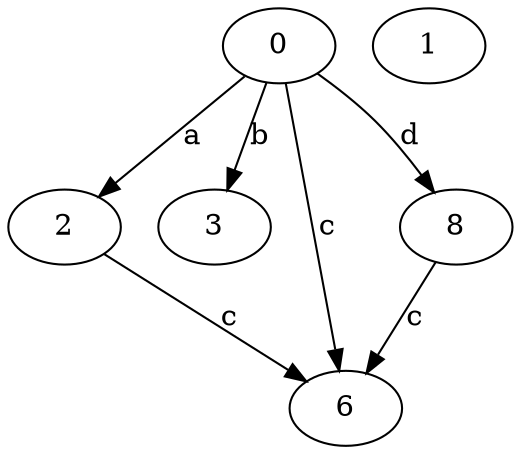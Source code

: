strict digraph  {
0;
1;
2;
3;
6;
8;
0 -> 2  [label=a];
0 -> 3  [label=b];
0 -> 6  [label=c];
0 -> 8  [label=d];
2 -> 6  [label=c];
8 -> 6  [label=c];
}
